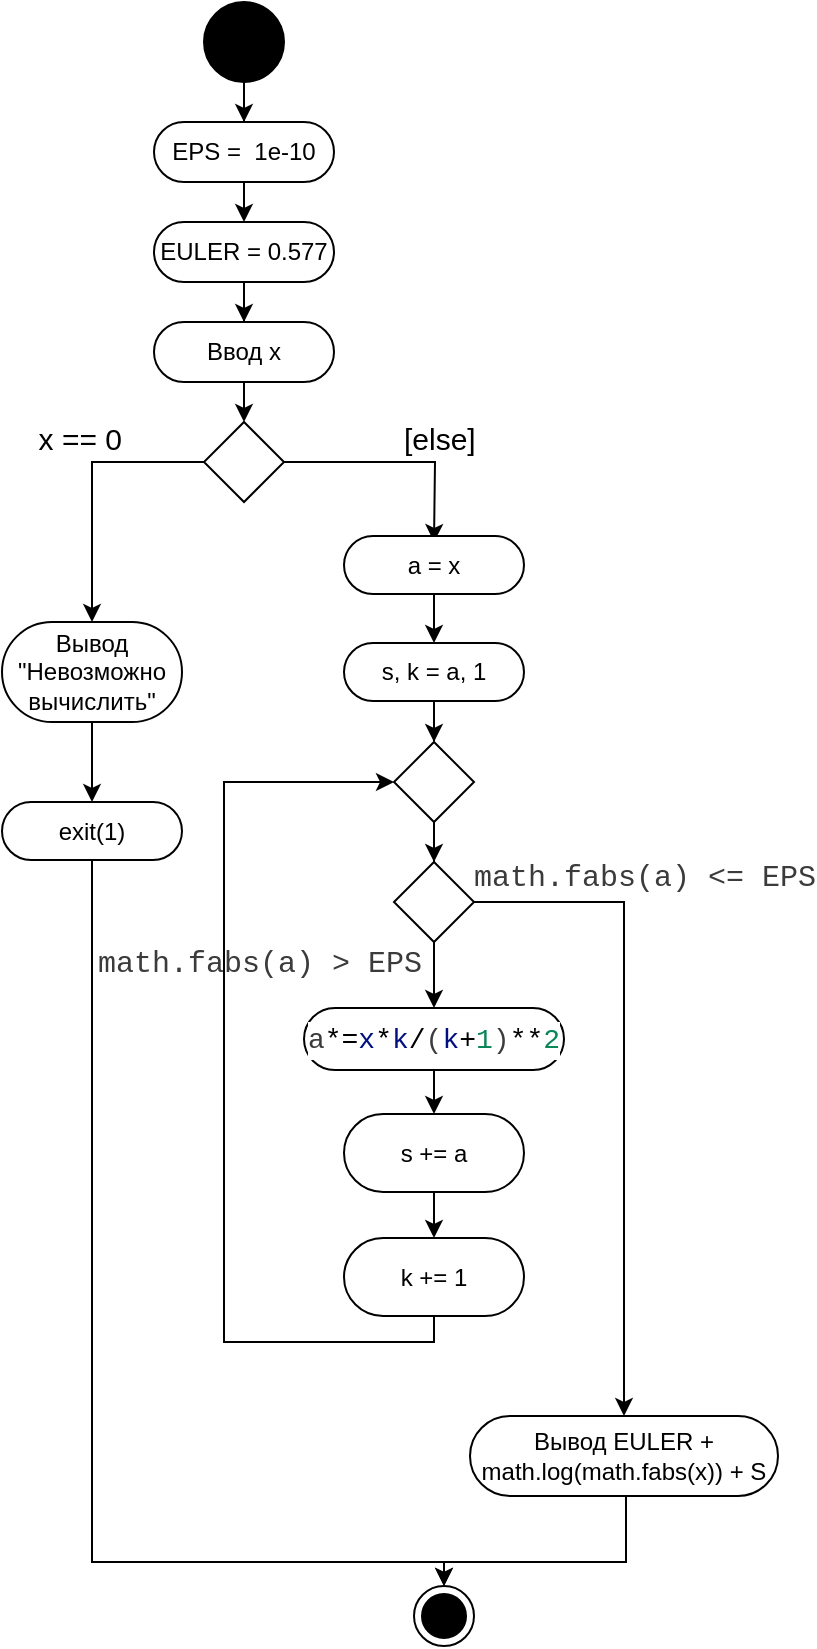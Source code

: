 <mxfile version="22.1.7" type="device">
  <diagram name="Страница 1" id="YW91PB4rHEMt5rg3uFnZ">
    <mxGraphModel dx="2082" dy="2137" grid="1" gridSize="10" guides="1" tooltips="1" connect="1" arrows="1" fold="1" page="1" pageScale="1" pageWidth="827" pageHeight="1169" math="0" shadow="0">
      <root>
        <mxCell id="0" />
        <mxCell id="1" parent="0" />
        <mxCell id="B_57LP6_vWmh73mgXI6N-10" style="edgeStyle=orthogonalEdgeStyle;rounded=0;orthogonalLoop=1;jettySize=auto;html=1;entryX=0.5;entryY=0;entryDx=0;entryDy=0;" parent="1" source="c2hw_XhxiZxsvKRolTbk-1" target="B_57LP6_vWmh73mgXI6N-7" edge="1">
          <mxGeometry relative="1" as="geometry" />
        </mxCell>
        <mxCell id="c2hw_XhxiZxsvKRolTbk-1" value="" style="ellipse;whiteSpace=wrap;html=1;rounded=0;shadow=0;comic=0;labelBackgroundColor=none;strokeWidth=1;fillColor=#000000;fontFamily=Verdana;fontSize=12;align=center;" parent="1" vertex="1">
          <mxGeometry x="380" y="-70" width="40" height="40" as="geometry" />
        </mxCell>
        <mxCell id="c2hw_XhxiZxsvKRolTbk-3" value="Ввод x" style="rounded=1;whiteSpace=wrap;html=1;arcSize=50;" parent="1" vertex="1">
          <mxGeometry x="355" y="90" width="90" height="30" as="geometry" />
        </mxCell>
        <mxCell id="c2hw_XhxiZxsvKRolTbk-8" value="x == 0" style="edgeStyle=orthogonalEdgeStyle;rounded=0;orthogonalLoop=1;jettySize=auto;html=1;entryX=0.5;entryY=0;entryDx=0;entryDy=0;labelPosition=left;verticalLabelPosition=top;align=right;verticalAlign=bottom;fontSize=15;exitX=0;exitY=0.5;exitDx=0;exitDy=0;" parent="1" source="c2hw_XhxiZxsvKRolTbk-4" target="c2hw_XhxiZxsvKRolTbk-7" edge="1">
          <mxGeometry x="-0.412" relative="1" as="geometry">
            <mxPoint x="377.5" y="159" as="sourcePoint" />
            <mxPoint x="310" y="239" as="targetPoint" />
            <mxPoint as="offset" />
          </mxGeometry>
        </mxCell>
        <mxCell id="c2hw_XhxiZxsvKRolTbk-4" value="" style="rhombus;whiteSpace=wrap;html=1;" parent="1" vertex="1">
          <mxGeometry x="380" y="140" width="40" height="40" as="geometry" />
        </mxCell>
        <mxCell id="c2hw_XhxiZxsvKRolTbk-6" value="" style="endArrow=classic;html=1;rounded=0;entryX=0.5;entryY=0;entryDx=0;entryDy=0;exitX=0.5;exitY=1;exitDx=0;exitDy=0;" parent="1" source="c2hw_XhxiZxsvKRolTbk-3" target="c2hw_XhxiZxsvKRolTbk-4" edge="1">
          <mxGeometry width="50" height="50" relative="1" as="geometry">
            <mxPoint x="290" y="250" as="sourcePoint" />
            <mxPoint x="340" y="200" as="targetPoint" />
          </mxGeometry>
        </mxCell>
        <mxCell id="B_57LP6_vWmh73mgXI6N-5" style="edgeStyle=orthogonalEdgeStyle;rounded=0;orthogonalLoop=1;jettySize=auto;html=1;entryX=0.5;entryY=0;entryDx=0;entryDy=0;" parent="1" source="c2hw_XhxiZxsvKRolTbk-7" target="B_57LP6_vWmh73mgXI6N-4" edge="1">
          <mxGeometry relative="1" as="geometry" />
        </mxCell>
        <mxCell id="c2hw_XhxiZxsvKRolTbk-7" value="Вывод &quot;Невозможно вычислить&quot;" style="rounded=1;whiteSpace=wrap;html=1;arcSize=50;" parent="1" vertex="1">
          <mxGeometry x="279" y="240" width="90" height="50" as="geometry" />
        </mxCell>
        <mxCell id="c2hw_XhxiZxsvKRolTbk-9" value="[else]" style="edgeStyle=orthogonalEdgeStyle;rounded=0;orthogonalLoop=1;jettySize=auto;html=1;labelPosition=right;verticalLabelPosition=top;align=left;verticalAlign=bottom;fontSize=15;exitX=1;exitY=0.5;exitDx=0;exitDy=0;" parent="1" source="c2hw_XhxiZxsvKRolTbk-4" edge="1">
          <mxGeometry relative="1" as="geometry">
            <mxPoint x="562.5" y="259" as="sourcePoint" />
            <mxPoint x="495" y="200" as="targetPoint" />
          </mxGeometry>
        </mxCell>
        <mxCell id="c2hw_XhxiZxsvKRolTbk-13" value="" style="edgeStyle=orthogonalEdgeStyle;rounded=0;orthogonalLoop=1;jettySize=auto;html=1;" parent="1" source="c2hw_XhxiZxsvKRolTbk-10" target="c2hw_XhxiZxsvKRolTbk-12" edge="1">
          <mxGeometry relative="1" as="geometry" />
        </mxCell>
        <mxCell id="c2hw_XhxiZxsvKRolTbk-10" value="a = x" style="rounded=1;whiteSpace=wrap;html=1;arcSize=50;" parent="1" vertex="1">
          <mxGeometry x="450" y="197" width="90" height="29" as="geometry" />
        </mxCell>
        <mxCell id="c2hw_XhxiZxsvKRolTbk-15" value="" style="edgeStyle=orthogonalEdgeStyle;rounded=0;orthogonalLoop=1;jettySize=auto;html=1;" parent="1" source="c2hw_XhxiZxsvKRolTbk-12" target="c2hw_XhxiZxsvKRolTbk-14" edge="1">
          <mxGeometry relative="1" as="geometry" />
        </mxCell>
        <mxCell id="c2hw_XhxiZxsvKRolTbk-12" value="s, k = a, 1" style="rounded=1;whiteSpace=wrap;html=1;arcSize=50;" parent="1" vertex="1">
          <mxGeometry x="450" y="250.5" width="90" height="29" as="geometry" />
        </mxCell>
        <mxCell id="c2hw_XhxiZxsvKRolTbk-22" value="" style="edgeStyle=orthogonalEdgeStyle;rounded=0;orthogonalLoop=1;jettySize=auto;html=1;" parent="1" source="c2hw_XhxiZxsvKRolTbk-14" target="c2hw_XhxiZxsvKRolTbk-16" edge="1">
          <mxGeometry relative="1" as="geometry" />
        </mxCell>
        <mxCell id="c2hw_XhxiZxsvKRolTbk-14" value="" style="rhombus;whiteSpace=wrap;html=1;" parent="1" vertex="1">
          <mxGeometry x="475" y="300" width="40" height="40" as="geometry" />
        </mxCell>
        <mxCell id="c2hw_XhxiZxsvKRolTbk-31" value="&lt;div style=&quot;line-height: 19px;&quot;&gt;&lt;font face=&quot;Consolas, Courier New, monospace&quot; color=&quot;#3b3b3b&quot;&gt;math.fabs(a) &amp;lt;= EPS&lt;/font&gt;&lt;br&gt;&lt;/div&gt;" style="edgeStyle=orthogonalEdgeStyle;rounded=0;orthogonalLoop=1;jettySize=auto;html=1;entryX=0.5;entryY=0;entryDx=0;entryDy=0;labelPosition=center;verticalLabelPosition=top;align=center;verticalAlign=bottom;fontSize=15;" parent="1" source="c2hw_XhxiZxsvKRolTbk-16" target="c2hw_XhxiZxsvKRolTbk-21" edge="1">
          <mxGeometry x="-0.548" y="10" relative="1" as="geometry">
            <Array as="points">
              <mxPoint x="590" y="380" />
              <mxPoint x="590" y="630" />
            </Array>
            <mxPoint as="offset" />
          </mxGeometry>
        </mxCell>
        <mxCell id="c2hw_XhxiZxsvKRolTbk-16" value="" style="rhombus;whiteSpace=wrap;html=1;" parent="1" vertex="1">
          <mxGeometry x="475" y="360" width="40" height="40" as="geometry" />
        </mxCell>
        <mxCell id="c2hw_XhxiZxsvKRolTbk-24" value="" style="edgeStyle=orthogonalEdgeStyle;rounded=0;orthogonalLoop=1;jettySize=auto;html=1;" parent="1" source="c2hw_XhxiZxsvKRolTbk-17" target="c2hw_XhxiZxsvKRolTbk-19" edge="1">
          <mxGeometry relative="1" as="geometry" />
        </mxCell>
        <mxCell id="c2hw_XhxiZxsvKRolTbk-17" value="&lt;div style=&quot;background-color: rgb(255, 255, 255); font-family: Consolas, &amp;quot;Courier New&amp;quot;, monospace; font-size: 14px; line-height: 19px;&quot;&gt;&lt;font color=&quot;#3b3b3b&quot;&gt;a&lt;/font&gt;&lt;span style=&quot;color: rgb(0, 0, 0);&quot;&gt;*=&lt;/span&gt;&lt;span style=&quot;color: rgb(0, 16, 128);&quot;&gt;x&lt;/span&gt;&lt;span style=&quot;color: rgb(0, 0, 0);&quot;&gt;*&lt;/span&gt;&lt;span style=&quot;color: rgb(0, 16, 128);&quot;&gt;k&lt;/span&gt;/&lt;font color=&quot;#3b3b3b&quot;&gt;(&lt;/font&gt;&lt;span style=&quot;color: rgb(0, 16, 128);&quot;&gt;k&lt;/span&gt;&lt;span style=&quot;color: rgb(0, 0, 0);&quot;&gt;+&lt;/span&gt;&lt;span style=&quot;color: rgb(9, 134, 88);&quot;&gt;1&lt;/span&gt;&lt;font color=&quot;#3b3b3b&quot;&gt;)&lt;/font&gt;&lt;span style=&quot;color: rgb(0, 0, 0);&quot;&gt;**&lt;/span&gt;&lt;span style=&quot;color: rgb(9, 134, 88);&quot;&gt;2&lt;/span&gt;&lt;/div&gt;" style="rounded=1;whiteSpace=wrap;html=1;arcSize=50;" parent="1" vertex="1">
          <mxGeometry x="430" y="433" width="130" height="31" as="geometry" />
        </mxCell>
        <mxCell id="B_57LP6_vWmh73mgXI6N-13" style="edgeStyle=orthogonalEdgeStyle;rounded=0;orthogonalLoop=1;jettySize=auto;html=1;entryX=0.5;entryY=0;entryDx=0;entryDy=0;" parent="1" source="c2hw_XhxiZxsvKRolTbk-19" target="B_57LP6_vWmh73mgXI6N-12" edge="1">
          <mxGeometry relative="1" as="geometry" />
        </mxCell>
        <mxCell id="c2hw_XhxiZxsvKRolTbk-19" value="s += a" style="rounded=1;whiteSpace=wrap;html=1;arcSize=50;" parent="1" vertex="1">
          <mxGeometry x="450" y="486" width="90" height="39" as="geometry" />
        </mxCell>
        <mxCell id="c2hw_XhxiZxsvKRolTbk-36" value="" style="edgeStyle=orthogonalEdgeStyle;rounded=0;orthogonalLoop=1;jettySize=auto;html=1;exitX=0.5;exitY=1;exitDx=0;exitDy=0;" parent="1" source="c2hw_XhxiZxsvKRolTbk-21" target="c2hw_XhxiZxsvKRolTbk-35" edge="1">
          <mxGeometry relative="1" as="geometry">
            <Array as="points">
              <mxPoint x="591" y="710" />
              <mxPoint x="500" y="710" />
            </Array>
          </mxGeometry>
        </mxCell>
        <mxCell id="c2hw_XhxiZxsvKRolTbk-21" value="Вывод&amp;nbsp;EULER + math.log(math.fabs(x)) + S" style="rounded=1;whiteSpace=wrap;html=1;arcSize=50;" parent="1" vertex="1">
          <mxGeometry x="513" y="637" width="154" height="40" as="geometry" />
        </mxCell>
        <mxCell id="c2hw_XhxiZxsvKRolTbk-23" value="&lt;div style=&quot;line-height: 19px;&quot;&gt;&lt;font face=&quot;Consolas, Courier New, monospace&quot; color=&quot;#3b3b3b&quot;&gt;math.fabs(a) &amp;gt; EPS&lt;/font&gt;&lt;br&gt;&lt;/div&gt;" style="edgeStyle=orthogonalEdgeStyle;rounded=0;orthogonalLoop=1;jettySize=auto;html=1;entryX=0.5;entryY=0;entryDx=0;entryDy=0;labelPosition=left;verticalLabelPosition=middle;align=right;verticalAlign=middle;fontSize=15;exitX=0.5;exitY=1;exitDx=0;exitDy=0;" parent="1" source="c2hw_XhxiZxsvKRolTbk-16" target="c2hw_XhxiZxsvKRolTbk-17" edge="1">
          <mxGeometry x="-0.394" y="-5" relative="1" as="geometry">
            <mxPoint x="540" y="445.5" as="sourcePoint" />
            <mxPoint x="470" y="524.5" as="targetPoint" />
            <mxPoint as="offset" />
          </mxGeometry>
        </mxCell>
        <mxCell id="c2hw_XhxiZxsvKRolTbk-35" value="" style="ellipse;html=1;shape=endState;fillColor=#000000;strokeColor=#000000;" parent="1" vertex="1">
          <mxGeometry x="485" y="722" width="30" height="30" as="geometry" />
        </mxCell>
        <mxCell id="B_57LP6_vWmh73mgXI6N-6" style="edgeStyle=orthogonalEdgeStyle;rounded=0;orthogonalLoop=1;jettySize=auto;html=1;entryX=0.5;entryY=0;entryDx=0;entryDy=0;" parent="1" source="B_57LP6_vWmh73mgXI6N-4" target="c2hw_XhxiZxsvKRolTbk-35" edge="1">
          <mxGeometry relative="1" as="geometry">
            <Array as="points">
              <mxPoint x="324" y="710" />
              <mxPoint x="500" y="710" />
            </Array>
          </mxGeometry>
        </mxCell>
        <mxCell id="B_57LP6_vWmh73mgXI6N-4" value="exit(1)" style="rounded=1;whiteSpace=wrap;html=1;arcSize=50;" parent="1" vertex="1">
          <mxGeometry x="279" y="330" width="90" height="29" as="geometry" />
        </mxCell>
        <mxCell id="B_57LP6_vWmh73mgXI6N-9" style="edgeStyle=orthogonalEdgeStyle;rounded=0;orthogonalLoop=1;jettySize=auto;html=1;exitX=0.5;exitY=1;exitDx=0;exitDy=0;entryX=0.5;entryY=0;entryDx=0;entryDy=0;" parent="1" source="B_57LP6_vWmh73mgXI6N-7" target="B_57LP6_vWmh73mgXI6N-8" edge="1">
          <mxGeometry relative="1" as="geometry" />
        </mxCell>
        <mxCell id="B_57LP6_vWmh73mgXI6N-7" value="EPS =&amp;nbsp; 1e-10" style="rounded=1;whiteSpace=wrap;html=1;arcSize=50;" parent="1" vertex="1">
          <mxGeometry x="355" y="-10" width="90" height="30" as="geometry" />
        </mxCell>
        <mxCell id="B_57LP6_vWmh73mgXI6N-11" style="edgeStyle=orthogonalEdgeStyle;rounded=0;orthogonalLoop=1;jettySize=auto;html=1;entryX=0.5;entryY=0;entryDx=0;entryDy=0;" parent="1" source="B_57LP6_vWmh73mgXI6N-8" target="c2hw_XhxiZxsvKRolTbk-3" edge="1">
          <mxGeometry relative="1" as="geometry" />
        </mxCell>
        <mxCell id="B_57LP6_vWmh73mgXI6N-8" value="EULER = 0.577" style="rounded=1;whiteSpace=wrap;html=1;arcSize=50;" parent="1" vertex="1">
          <mxGeometry x="355" y="40" width="90" height="30" as="geometry" />
        </mxCell>
        <mxCell id="B_57LP6_vWmh73mgXI6N-14" style="edgeStyle=orthogonalEdgeStyle;rounded=0;orthogonalLoop=1;jettySize=auto;html=1;entryX=0;entryY=0.5;entryDx=0;entryDy=0;" parent="1" source="B_57LP6_vWmh73mgXI6N-12" target="c2hw_XhxiZxsvKRolTbk-14" edge="1">
          <mxGeometry relative="1" as="geometry">
            <Array as="points">
              <mxPoint x="495" y="600" />
              <mxPoint x="390" y="600" />
              <mxPoint x="390" y="320" />
            </Array>
          </mxGeometry>
        </mxCell>
        <mxCell id="B_57LP6_vWmh73mgXI6N-12" value="k += 1" style="rounded=1;whiteSpace=wrap;html=1;arcSize=50;" parent="1" vertex="1">
          <mxGeometry x="450" y="548" width="90" height="39" as="geometry" />
        </mxCell>
      </root>
    </mxGraphModel>
  </diagram>
</mxfile>
